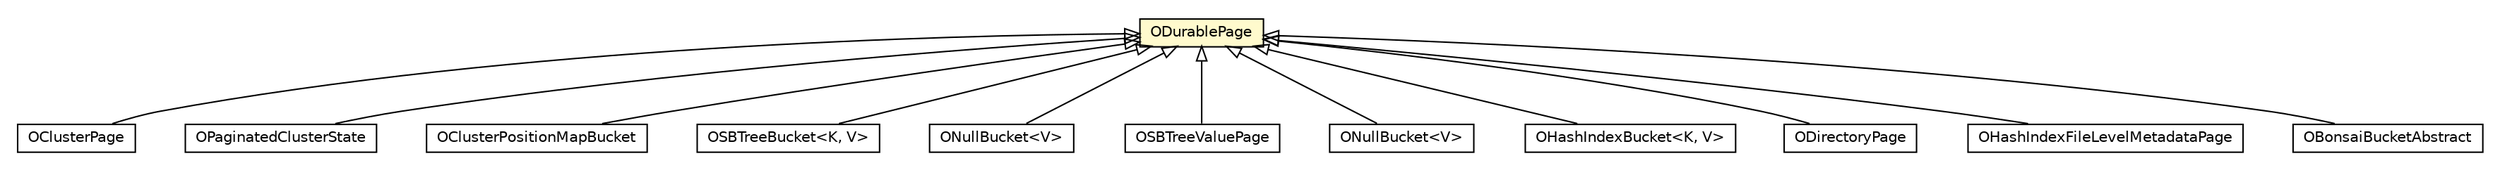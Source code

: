 #!/usr/local/bin/dot
#
# Class diagram 
# Generated by UMLGraph version R5_6-24-gf6e263 (http://www.umlgraph.org/)
#

digraph G {
	edge [fontname="Helvetica",fontsize=10,labelfontname="Helvetica",labelfontsize=10];
	node [fontname="Helvetica",fontsize=10,shape=plaintext];
	nodesep=0.25;
	ranksep=0.5;
	// com.orientechnologies.orient.core.storage.impl.local.paginated.OClusterPage
	c1643062 [label=<<table title="com.orientechnologies.orient.core.storage.impl.local.paginated.OClusterPage" border="0" cellborder="1" cellspacing="0" cellpadding="2" port="p" href="../OClusterPage.html">
		<tr><td><table border="0" cellspacing="0" cellpadding="1">
<tr><td align="center" balign="center"> OClusterPage </td></tr>
		</table></td></tr>
		</table>>, URL="../OClusterPage.html", fontname="Helvetica", fontcolor="black", fontsize=10.0];
	// com.orientechnologies.orient.core.storage.impl.local.paginated.OPaginatedClusterState
	c1643065 [label=<<table title="com.orientechnologies.orient.core.storage.impl.local.paginated.OPaginatedClusterState" border="0" cellborder="1" cellspacing="0" cellpadding="2" port="p" href="../OPaginatedClusterState.html">
		<tr><td><table border="0" cellspacing="0" cellpadding="1">
<tr><td align="center" balign="center"> OPaginatedClusterState </td></tr>
		</table></td></tr>
		</table>>, URL="../OPaginatedClusterState.html", fontname="Helvetica", fontcolor="black", fontsize=10.0];
	// com.orientechnologies.orient.core.storage.impl.local.paginated.OClusterPositionMapBucket
	c1643067 [label=<<table title="com.orientechnologies.orient.core.storage.impl.local.paginated.OClusterPositionMapBucket" border="0" cellborder="1" cellspacing="0" cellpadding="2" port="p" href="../OClusterPositionMapBucket.html">
		<tr><td><table border="0" cellspacing="0" cellpadding="1">
<tr><td align="center" balign="center"> OClusterPositionMapBucket </td></tr>
		</table></td></tr>
		</table>>, URL="../OClusterPositionMapBucket.html", fontname="Helvetica", fontcolor="black", fontsize=10.0];
	// com.orientechnologies.orient.core.storage.impl.local.paginated.base.ODurablePage
	c1643119 [label=<<table title="com.orientechnologies.orient.core.storage.impl.local.paginated.base.ODurablePage" border="0" cellborder="1" cellspacing="0" cellpadding="2" port="p" bgcolor="lemonChiffon" href="./ODurablePage.html">
		<tr><td><table border="0" cellspacing="0" cellpadding="1">
<tr><td align="center" balign="center"> ODurablePage </td></tr>
		</table></td></tr>
		</table>>, URL="./ODurablePage.html", fontname="Helvetica", fontcolor="black", fontsize=10.0];
	// com.orientechnologies.orient.core.index.sbtree.local.OSBTreeBucket<K, V>
	c1643362 [label=<<table title="com.orientechnologies.orient.core.index.sbtree.local.OSBTreeBucket" border="0" cellborder="1" cellspacing="0" cellpadding="2" port="p" href="../../../../../index/sbtree/local/OSBTreeBucket.html">
		<tr><td><table border="0" cellspacing="0" cellpadding="1">
<tr><td align="center" balign="center"> OSBTreeBucket&lt;K, V&gt; </td></tr>
		</table></td></tr>
		</table>>, URL="../../../../../index/sbtree/local/OSBTreeBucket.html", fontname="Helvetica", fontcolor="black", fontsize=10.0];
	// com.orientechnologies.orient.core.index.sbtree.local.ONullBucket<V>
	c1643364 [label=<<table title="com.orientechnologies.orient.core.index.sbtree.local.ONullBucket" border="0" cellborder="1" cellspacing="0" cellpadding="2" port="p" href="../../../../../index/sbtree/local/ONullBucket.html">
		<tr><td><table border="0" cellspacing="0" cellpadding="1">
<tr><td align="center" balign="center"> ONullBucket&lt;V&gt; </td></tr>
		</table></td></tr>
		</table>>, URL="../../../../../index/sbtree/local/ONullBucket.html", fontname="Helvetica", fontcolor="black", fontsize=10.0];
	// com.orientechnologies.orient.core.index.sbtree.local.OSBTreeValuePage
	c1643366 [label=<<table title="com.orientechnologies.orient.core.index.sbtree.local.OSBTreeValuePage" border="0" cellborder="1" cellspacing="0" cellpadding="2" port="p" href="../../../../../index/sbtree/local/OSBTreeValuePage.html">
		<tr><td><table border="0" cellspacing="0" cellpadding="1">
<tr><td align="center" balign="center"> OSBTreeValuePage </td></tr>
		</table></td></tr>
		</table>>, URL="../../../../../index/sbtree/local/OSBTreeValuePage.html", fontname="Helvetica", fontcolor="black", fontsize=10.0];
	// com.orientechnologies.orient.core.index.hashindex.local.ONullBucket<V>
	c1643375 [label=<<table title="com.orientechnologies.orient.core.index.hashindex.local.ONullBucket" border="0" cellborder="1" cellspacing="0" cellpadding="2" port="p" href="../../../../../index/hashindex/local/ONullBucket.html">
		<tr><td><table border="0" cellspacing="0" cellpadding="1">
<tr><td align="center" balign="center"> ONullBucket&lt;V&gt; </td></tr>
		</table></td></tr>
		</table>>, URL="../../../../../index/hashindex/local/ONullBucket.html", fontname="Helvetica", fontcolor="black", fontsize=10.0];
	// com.orientechnologies.orient.core.index.hashindex.local.OHashIndexBucket<K, V>
	c1643377 [label=<<table title="com.orientechnologies.orient.core.index.hashindex.local.OHashIndexBucket" border="0" cellborder="1" cellspacing="0" cellpadding="2" port="p" href="../../../../../index/hashindex/local/OHashIndexBucket.html">
		<tr><td><table border="0" cellspacing="0" cellpadding="1">
<tr><td align="center" balign="center"> OHashIndexBucket&lt;K, V&gt; </td></tr>
		</table></td></tr>
		</table>>, URL="../../../../../index/hashindex/local/OHashIndexBucket.html", fontname="Helvetica", fontcolor="black", fontsize=10.0];
	// com.orientechnologies.orient.core.index.hashindex.local.ODirectoryPage
	c1643379 [label=<<table title="com.orientechnologies.orient.core.index.hashindex.local.ODirectoryPage" border="0" cellborder="1" cellspacing="0" cellpadding="2" port="p" href="../../../../../index/hashindex/local/ODirectoryPage.html">
		<tr><td><table border="0" cellspacing="0" cellpadding="1">
<tr><td align="center" balign="center"> ODirectoryPage </td></tr>
		</table></td></tr>
		</table>>, URL="../../../../../index/hashindex/local/ODirectoryPage.html", fontname="Helvetica", fontcolor="black", fontsize=10.0];
	// com.orientechnologies.orient.core.index.hashindex.local.OHashIndexFileLevelMetadataPage
	c1643385 [label=<<table title="com.orientechnologies.orient.core.index.hashindex.local.OHashIndexFileLevelMetadataPage" border="0" cellborder="1" cellspacing="0" cellpadding="2" port="p" href="../../../../../index/hashindex/local/OHashIndexFileLevelMetadataPage.html">
		<tr><td><table border="0" cellspacing="0" cellpadding="1">
<tr><td align="center" balign="center"> OHashIndexFileLevelMetadataPage </td></tr>
		</table></td></tr>
		</table>>, URL="../../../../../index/hashindex/local/OHashIndexFileLevelMetadataPage.html", fontname="Helvetica", fontcolor="black", fontsize=10.0];
	// com.orientechnologies.orient.core.index.sbtreebonsai.local.OBonsaiBucketAbstract
	c1643394 [label=<<table title="com.orientechnologies.orient.core.index.sbtreebonsai.local.OBonsaiBucketAbstract" border="0" cellborder="1" cellspacing="0" cellpadding="2" port="p" href="../../../../../index/sbtreebonsai/local/OBonsaiBucketAbstract.html">
		<tr><td><table border="0" cellspacing="0" cellpadding="1">
<tr><td align="center" balign="center"> OBonsaiBucketAbstract </td></tr>
		</table></td></tr>
		</table>>, URL="../../../../../index/sbtreebonsai/local/OBonsaiBucketAbstract.html", fontname="Helvetica", fontcolor="black", fontsize=10.0];
	//com.orientechnologies.orient.core.storage.impl.local.paginated.OClusterPage extends com.orientechnologies.orient.core.storage.impl.local.paginated.base.ODurablePage
	c1643119:p -> c1643062:p [dir=back,arrowtail=empty];
	//com.orientechnologies.orient.core.storage.impl.local.paginated.OPaginatedClusterState extends com.orientechnologies.orient.core.storage.impl.local.paginated.base.ODurablePage
	c1643119:p -> c1643065:p [dir=back,arrowtail=empty];
	//com.orientechnologies.orient.core.storage.impl.local.paginated.OClusterPositionMapBucket extends com.orientechnologies.orient.core.storage.impl.local.paginated.base.ODurablePage
	c1643119:p -> c1643067:p [dir=back,arrowtail=empty];
	//com.orientechnologies.orient.core.index.sbtree.local.OSBTreeBucket<K, V> extends com.orientechnologies.orient.core.storage.impl.local.paginated.base.ODurablePage
	c1643119:p -> c1643362:p [dir=back,arrowtail=empty];
	//com.orientechnologies.orient.core.index.sbtree.local.ONullBucket<V> extends com.orientechnologies.orient.core.storage.impl.local.paginated.base.ODurablePage
	c1643119:p -> c1643364:p [dir=back,arrowtail=empty];
	//com.orientechnologies.orient.core.index.sbtree.local.OSBTreeValuePage extends com.orientechnologies.orient.core.storage.impl.local.paginated.base.ODurablePage
	c1643119:p -> c1643366:p [dir=back,arrowtail=empty];
	//com.orientechnologies.orient.core.index.hashindex.local.ONullBucket<V> extends com.orientechnologies.orient.core.storage.impl.local.paginated.base.ODurablePage
	c1643119:p -> c1643375:p [dir=back,arrowtail=empty];
	//com.orientechnologies.orient.core.index.hashindex.local.OHashIndexBucket<K, V> extends com.orientechnologies.orient.core.storage.impl.local.paginated.base.ODurablePage
	c1643119:p -> c1643377:p [dir=back,arrowtail=empty];
	//com.orientechnologies.orient.core.index.hashindex.local.ODirectoryPage extends com.orientechnologies.orient.core.storage.impl.local.paginated.base.ODurablePage
	c1643119:p -> c1643379:p [dir=back,arrowtail=empty];
	//com.orientechnologies.orient.core.index.hashindex.local.OHashIndexFileLevelMetadataPage extends com.orientechnologies.orient.core.storage.impl.local.paginated.base.ODurablePage
	c1643119:p -> c1643385:p [dir=back,arrowtail=empty];
	//com.orientechnologies.orient.core.index.sbtreebonsai.local.OBonsaiBucketAbstract extends com.orientechnologies.orient.core.storage.impl.local.paginated.base.ODurablePage
	c1643119:p -> c1643394:p [dir=back,arrowtail=empty];
}

